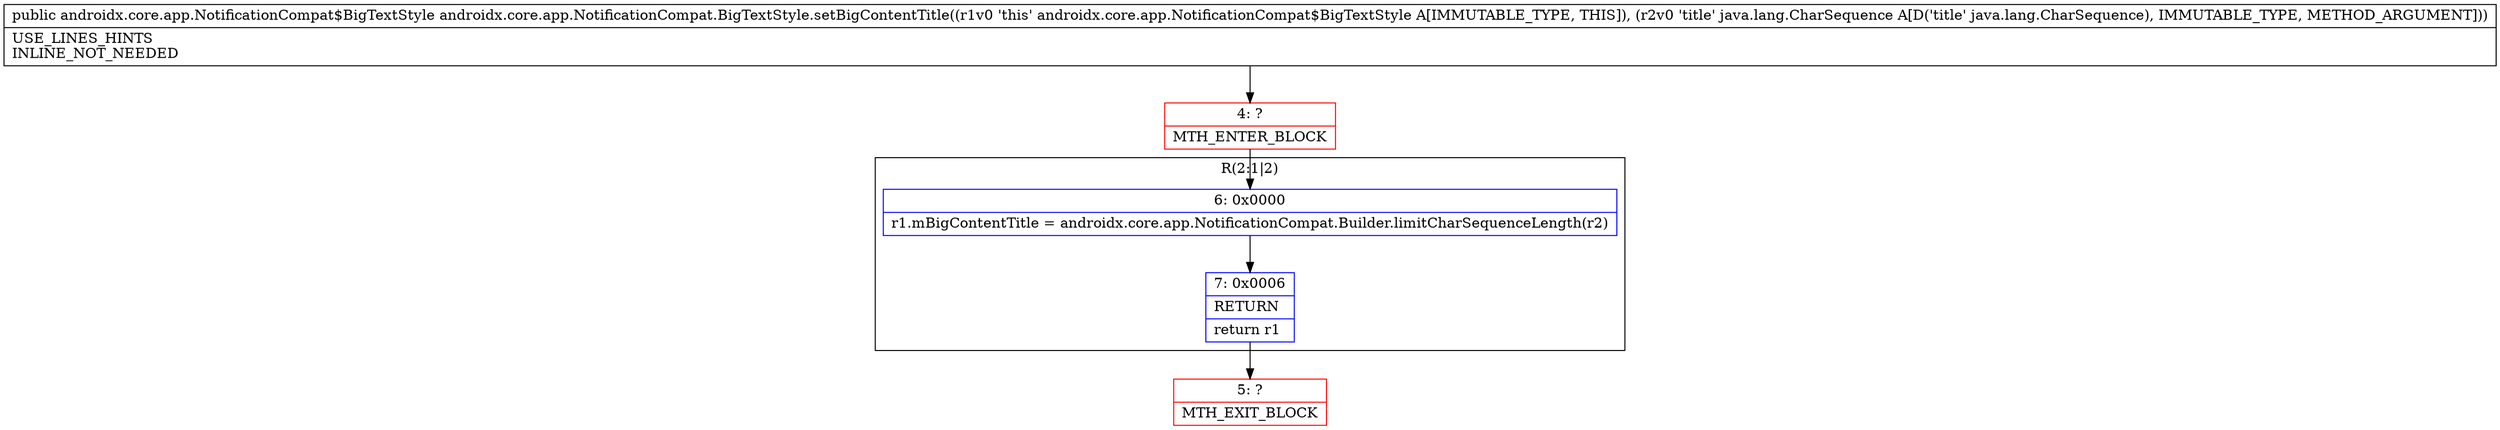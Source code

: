 digraph "CFG forandroidx.core.app.NotificationCompat.BigTextStyle.setBigContentTitle(Ljava\/lang\/CharSequence;)Landroidx\/core\/app\/NotificationCompat$BigTextStyle;" {
subgraph cluster_Region_2140865250 {
label = "R(2:1|2)";
node [shape=record,color=blue];
Node_6 [shape=record,label="{6\:\ 0x0000|r1.mBigContentTitle = androidx.core.app.NotificationCompat.Builder.limitCharSequenceLength(r2)\l}"];
Node_7 [shape=record,label="{7\:\ 0x0006|RETURN\l|return r1\l}"];
}
Node_4 [shape=record,color=red,label="{4\:\ ?|MTH_ENTER_BLOCK\l}"];
Node_5 [shape=record,color=red,label="{5\:\ ?|MTH_EXIT_BLOCK\l}"];
MethodNode[shape=record,label="{public androidx.core.app.NotificationCompat$BigTextStyle androidx.core.app.NotificationCompat.BigTextStyle.setBigContentTitle((r1v0 'this' androidx.core.app.NotificationCompat$BigTextStyle A[IMMUTABLE_TYPE, THIS]), (r2v0 'title' java.lang.CharSequence A[D('title' java.lang.CharSequence), IMMUTABLE_TYPE, METHOD_ARGUMENT]))  | USE_LINES_HINTS\lINLINE_NOT_NEEDED\l}"];
MethodNode -> Node_4;Node_6 -> Node_7;
Node_7 -> Node_5;
Node_4 -> Node_6;
}

